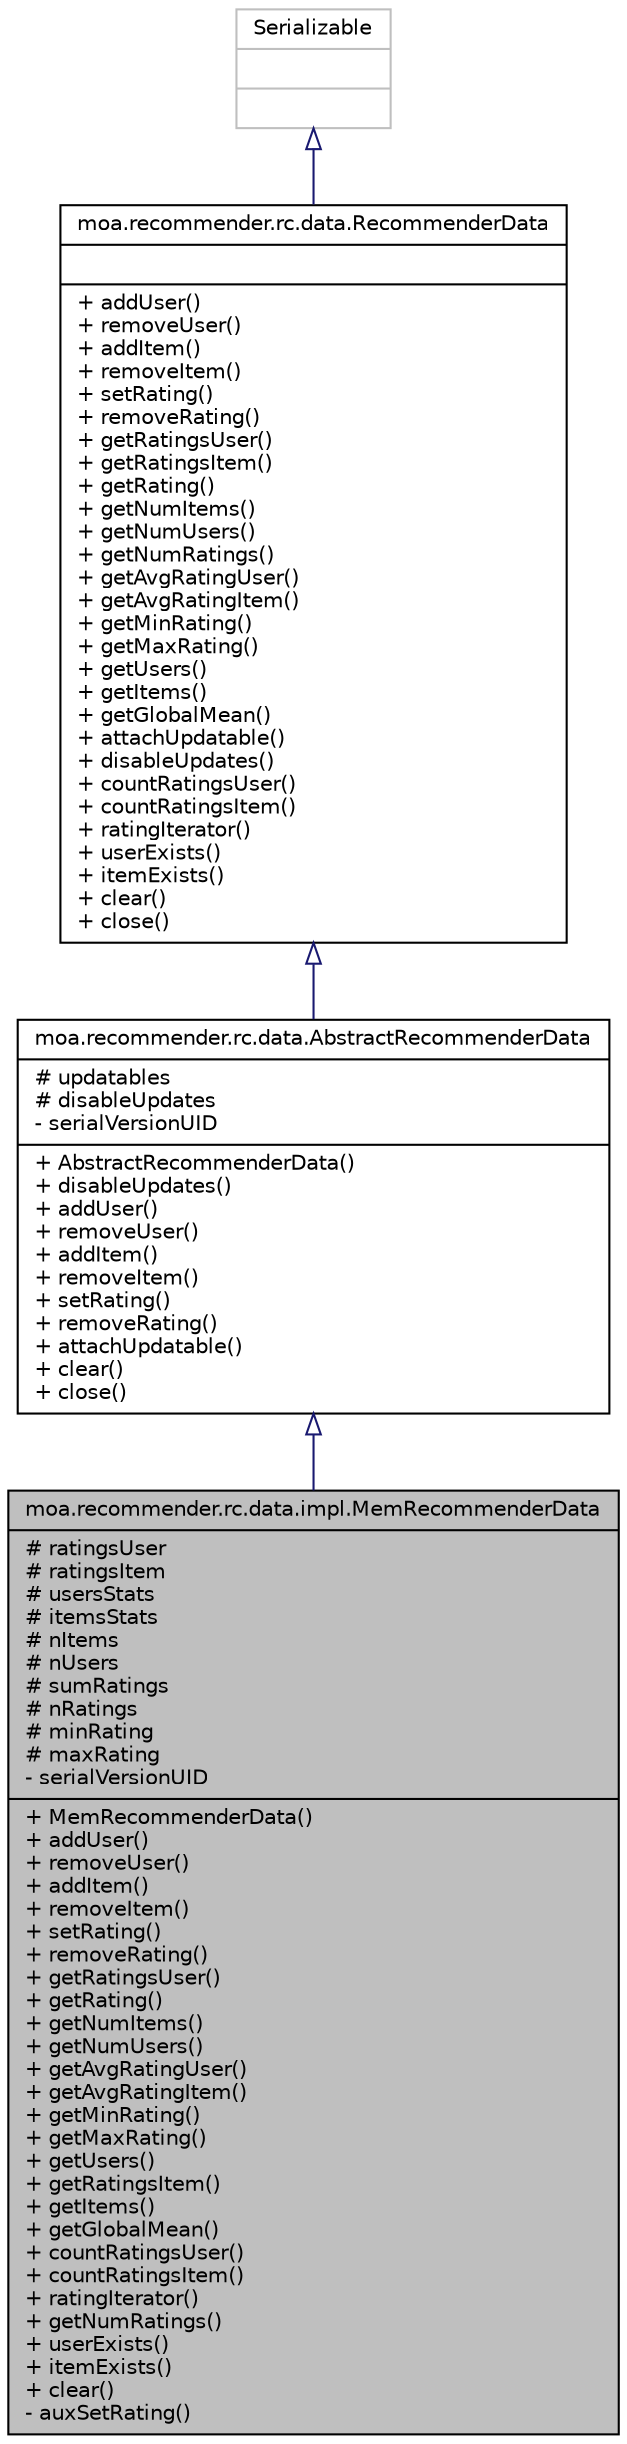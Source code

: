 digraph G
{
  edge [fontname="Helvetica",fontsize="10",labelfontname="Helvetica",labelfontsize="10"];
  node [fontname="Helvetica",fontsize="10",shape=record];
  Node1 [label="{moa.recommender.rc.data.impl.MemRecommenderData\n|# ratingsUser\l# ratingsItem\l# usersStats\l# itemsStats\l# nItems\l# nUsers\l# sumRatings\l# nRatings\l# minRating\l# maxRating\l- serialVersionUID\l|+ MemRecommenderData()\l+ addUser()\l+ removeUser()\l+ addItem()\l+ removeItem()\l+ setRating()\l+ removeRating()\l+ getRatingsUser()\l+ getRating()\l+ getNumItems()\l+ getNumUsers()\l+ getAvgRatingUser()\l+ getAvgRatingItem()\l+ getMinRating()\l+ getMaxRating()\l+ getUsers()\l+ getRatingsItem()\l+ getItems()\l+ getGlobalMean()\l+ countRatingsUser()\l+ countRatingsItem()\l+ ratingIterator()\l+ getNumRatings()\l+ userExists()\l+ itemExists()\l+ clear()\l- auxSetRating()\l}",height=0.2,width=0.4,color="black", fillcolor="grey75", style="filled" fontcolor="black"];
  Node2 -> Node1 [dir=back,color="midnightblue",fontsize="10",style="solid",arrowtail="empty",fontname="Helvetica"];
  Node2 [label="{moa.recommender.rc.data.AbstractRecommenderData\n|# updatables\l# disableUpdates\l- serialVersionUID\l|+ AbstractRecommenderData()\l+ disableUpdates()\l+ addUser()\l+ removeUser()\l+ addItem()\l+ removeItem()\l+ setRating()\l+ removeRating()\l+ attachUpdatable()\l+ clear()\l+ close()\l}",height=0.2,width=0.4,color="black", fillcolor="white", style="filled",URL="$classmoa_1_1recommender_1_1rc_1_1data_1_1AbstractRecommenderData.html"];
  Node3 -> Node2 [dir=back,color="midnightblue",fontsize="10",style="solid",arrowtail="empty",fontname="Helvetica"];
  Node3 [label="{moa.recommender.rc.data.RecommenderData\n||+ addUser()\l+ removeUser()\l+ addItem()\l+ removeItem()\l+ setRating()\l+ removeRating()\l+ getRatingsUser()\l+ getRatingsItem()\l+ getRating()\l+ getNumItems()\l+ getNumUsers()\l+ getNumRatings()\l+ getAvgRatingUser()\l+ getAvgRatingItem()\l+ getMinRating()\l+ getMaxRating()\l+ getUsers()\l+ getItems()\l+ getGlobalMean()\l+ attachUpdatable()\l+ disableUpdates()\l+ countRatingsUser()\l+ countRatingsItem()\l+ ratingIterator()\l+ userExists()\l+ itemExists()\l+ clear()\l+ close()\l}",height=0.2,width=0.4,color="black", fillcolor="white", style="filled",URL="$interfacemoa_1_1recommender_1_1rc_1_1data_1_1RecommenderData.html"];
  Node4 -> Node3 [dir=back,color="midnightblue",fontsize="10",style="solid",arrowtail="empty",fontname="Helvetica"];
  Node4 [label="{Serializable\n||}",height=0.2,width=0.4,color="grey75", fillcolor="white", style="filled"];
}
